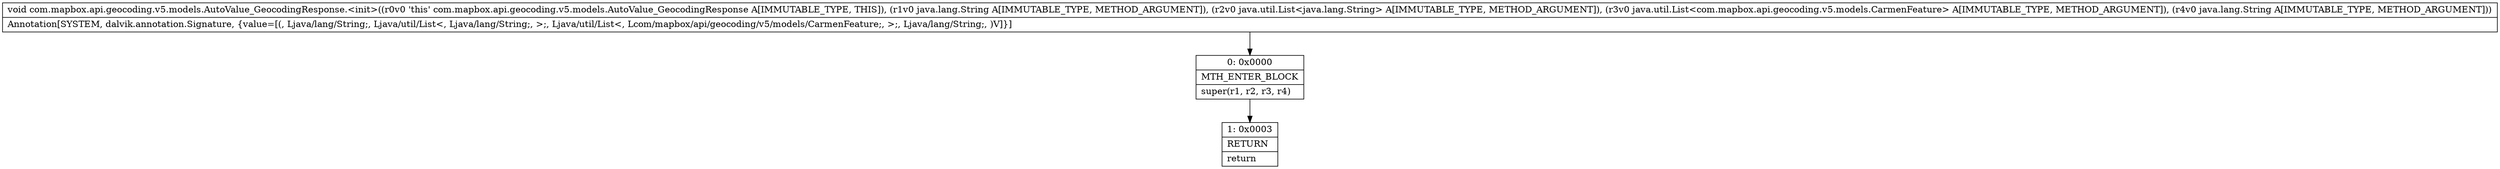 digraph "CFG forcom.mapbox.api.geocoding.v5.models.AutoValue_GeocodingResponse.\<init\>(Ljava\/lang\/String;Ljava\/util\/List;Ljava\/util\/List;Ljava\/lang\/String;)V" {
Node_0 [shape=record,label="{0\:\ 0x0000|MTH_ENTER_BLOCK\l|super(r1, r2, r3, r4)\l}"];
Node_1 [shape=record,label="{1\:\ 0x0003|RETURN\l|return\l}"];
MethodNode[shape=record,label="{void com.mapbox.api.geocoding.v5.models.AutoValue_GeocodingResponse.\<init\>((r0v0 'this' com.mapbox.api.geocoding.v5.models.AutoValue_GeocodingResponse A[IMMUTABLE_TYPE, THIS]), (r1v0 java.lang.String A[IMMUTABLE_TYPE, METHOD_ARGUMENT]), (r2v0 java.util.List\<java.lang.String\> A[IMMUTABLE_TYPE, METHOD_ARGUMENT]), (r3v0 java.util.List\<com.mapbox.api.geocoding.v5.models.CarmenFeature\> A[IMMUTABLE_TYPE, METHOD_ARGUMENT]), (r4v0 java.lang.String A[IMMUTABLE_TYPE, METHOD_ARGUMENT]))  | Annotation[SYSTEM, dalvik.annotation.Signature, \{value=[(, Ljava\/lang\/String;, Ljava\/util\/List\<, Ljava\/lang\/String;, \>;, Ljava\/util\/List\<, Lcom\/mapbox\/api\/geocoding\/v5\/models\/CarmenFeature;, \>;, Ljava\/lang\/String;, )V]\}]\l}"];
MethodNode -> Node_0;
Node_0 -> Node_1;
}

